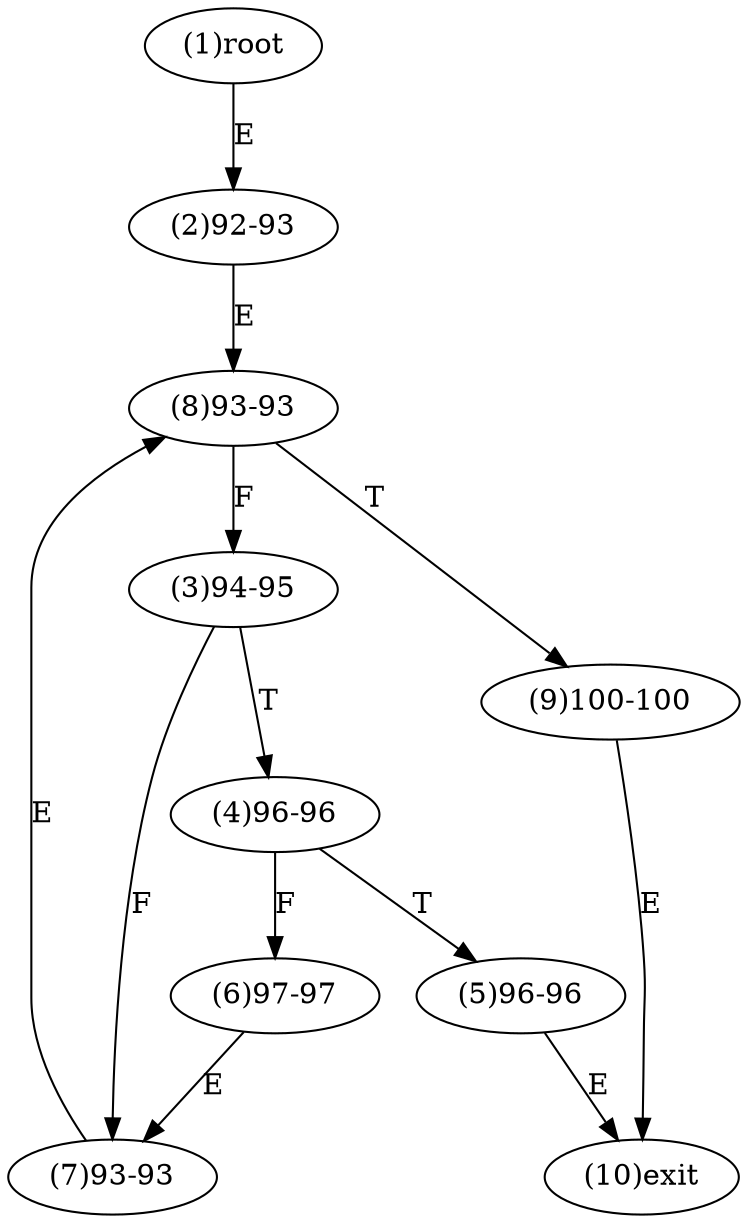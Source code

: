 digraph "" { 
1[ label="(1)root"];
2[ label="(2)92-93"];
3[ label="(3)94-95"];
4[ label="(4)96-96"];
5[ label="(5)96-96"];
6[ label="(6)97-97"];
7[ label="(7)93-93"];
8[ label="(8)93-93"];
9[ label="(9)100-100"];
10[ label="(10)exit"];
1->2[ label="E"];
2->8[ label="E"];
3->7[ label="F"];
3->4[ label="T"];
4->6[ label="F"];
4->5[ label="T"];
5->10[ label="E"];
6->7[ label="E"];
7->8[ label="E"];
8->3[ label="F"];
8->9[ label="T"];
9->10[ label="E"];
}